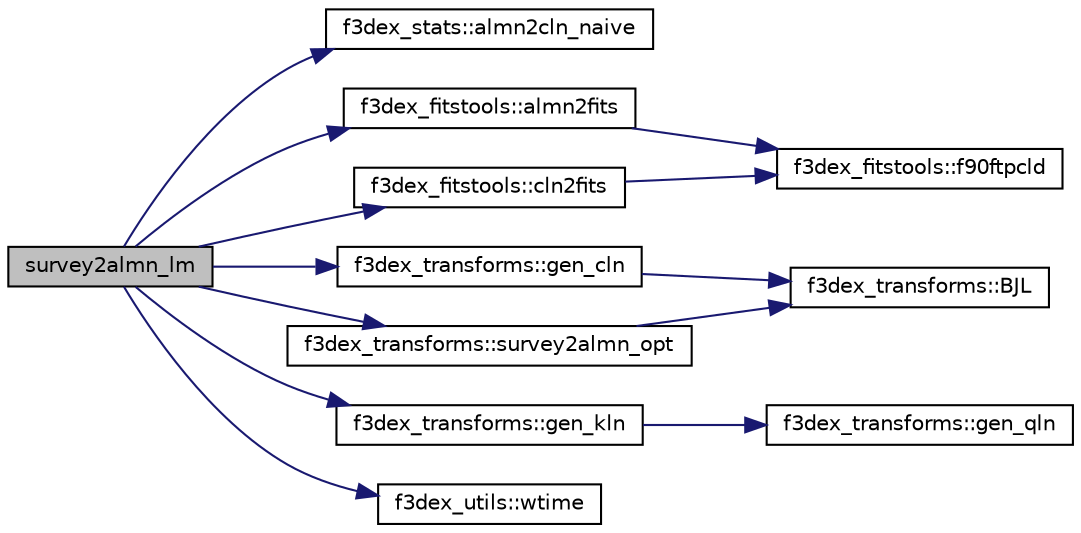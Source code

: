 digraph G
{
  edge [fontname="Helvetica",fontsize="10",labelfontname="Helvetica",labelfontsize="10"];
  node [fontname="Helvetica",fontsize="10",shape=record];
  rankdir=LR;
  Node1 [label="survey2almn_lm",height=0.2,width=0.4,color="black", fillcolor="grey75", style="filled" fontcolor="black"];
  Node1 -> Node2 [color="midnightblue",fontsize="10",style="solid",fontname="Helvetica"];
  Node2 [label="f3dex_stats::almn2cln_naive",height=0.2,width=0.4,color="black", fillcolor="white", style="filled",URL="$namespacef3dex__stats.html#af82543b20c426be1736a4fed0d1ca80c"];
  Node1 -> Node3 [color="midnightblue",fontsize="10",style="solid",fontname="Helvetica"];
  Node3 [label="f3dex_fitstools::almn2fits",height=0.2,width=0.4,color="black", fillcolor="white", style="filled",URL="$namespacef3dex__fitstools.html#a3bb8fd149a1c137d3176d484e28bbef0"];
  Node3 -> Node4 [color="midnightblue",fontsize="10",style="solid",fontname="Helvetica"];
  Node4 [label="f3dex_fitstools::f90ftpcld",height=0.2,width=0.4,color="black", fillcolor="white", style="filled",URL="$namespacef3dex__fitstools.html#a83e1158f828e86e43f1dc68bc0e7c59b"];
  Node1 -> Node5 [color="midnightblue",fontsize="10",style="solid",fontname="Helvetica"];
  Node5 [label="f3dex_fitstools::cln2fits",height=0.2,width=0.4,color="black", fillcolor="white", style="filled",URL="$namespacef3dex__fitstools.html#aab1f14e65c2837494cb15ff4fd54b372"];
  Node5 -> Node4 [color="midnightblue",fontsize="10",style="solid",fontname="Helvetica"];
  Node1 -> Node6 [color="midnightblue",fontsize="10",style="solid",fontname="Helvetica"];
  Node6 [label="f3dex_transforms::gen_cln",height=0.2,width=0.4,color="black", fillcolor="white", style="filled",URL="$namespacef3dex__transforms.html#aa6cd797c56b97503bf2d52131f6e5554"];
  Node6 -> Node7 [color="midnightblue",fontsize="10",style="solid",fontname="Helvetica"];
  Node7 [label="f3dex_transforms::BJL",height=0.2,width=0.4,color="black", fillcolor="white", style="filled",URL="$namespacef3dex__transforms.html#a9b68481c890d75c3e3f4cbd4a7109830",tooltip="Compute the value of the l-th order spherical bessel FUNCTION at x."];
  Node1 -> Node8 [color="midnightblue",fontsize="10",style="solid",fontname="Helvetica"];
  Node8 [label="f3dex_transforms::gen_kln",height=0.2,width=0.4,color="black", fillcolor="white", style="filled",URL="$namespacef3dex__transforms.html#a4b80bc7cad52998fd0aff935a1695ee7"];
  Node8 -> Node9 [color="midnightblue",fontsize="10",style="solid",fontname="Helvetica"];
  Node9 [label="f3dex_transforms::gen_qln",height=0.2,width=0.4,color="black", fillcolor="white", style="filled",URL="$namespacef3dex__transforms.html#a02b926f933d186f2c9d9ab6d478a1601"];
  Node1 -> Node10 [color="midnightblue",fontsize="10",style="solid",fontname="Helvetica"];
  Node10 [label="f3dex_transforms::survey2almn_opt",height=0.2,width=0.4,color="black", fillcolor="white", style="filled",URL="$namespacef3dex__transforms.html#aa03041ae9480a0e4abc522b846a40cc8"];
  Node10 -> Node7 [color="midnightblue",fontsize="10",style="solid",fontname="Helvetica"];
  Node1 -> Node11 [color="midnightblue",fontsize="10",style="solid",fontname="Helvetica"];
  Node11 [label="f3dex_utils::wtime",height=0.2,width=0.4,color="black", fillcolor="white", style="filled",URL="$namespacef3dex__utils.html#ac5aa172010ec6cd9bd4c5273904b0405"];
}
